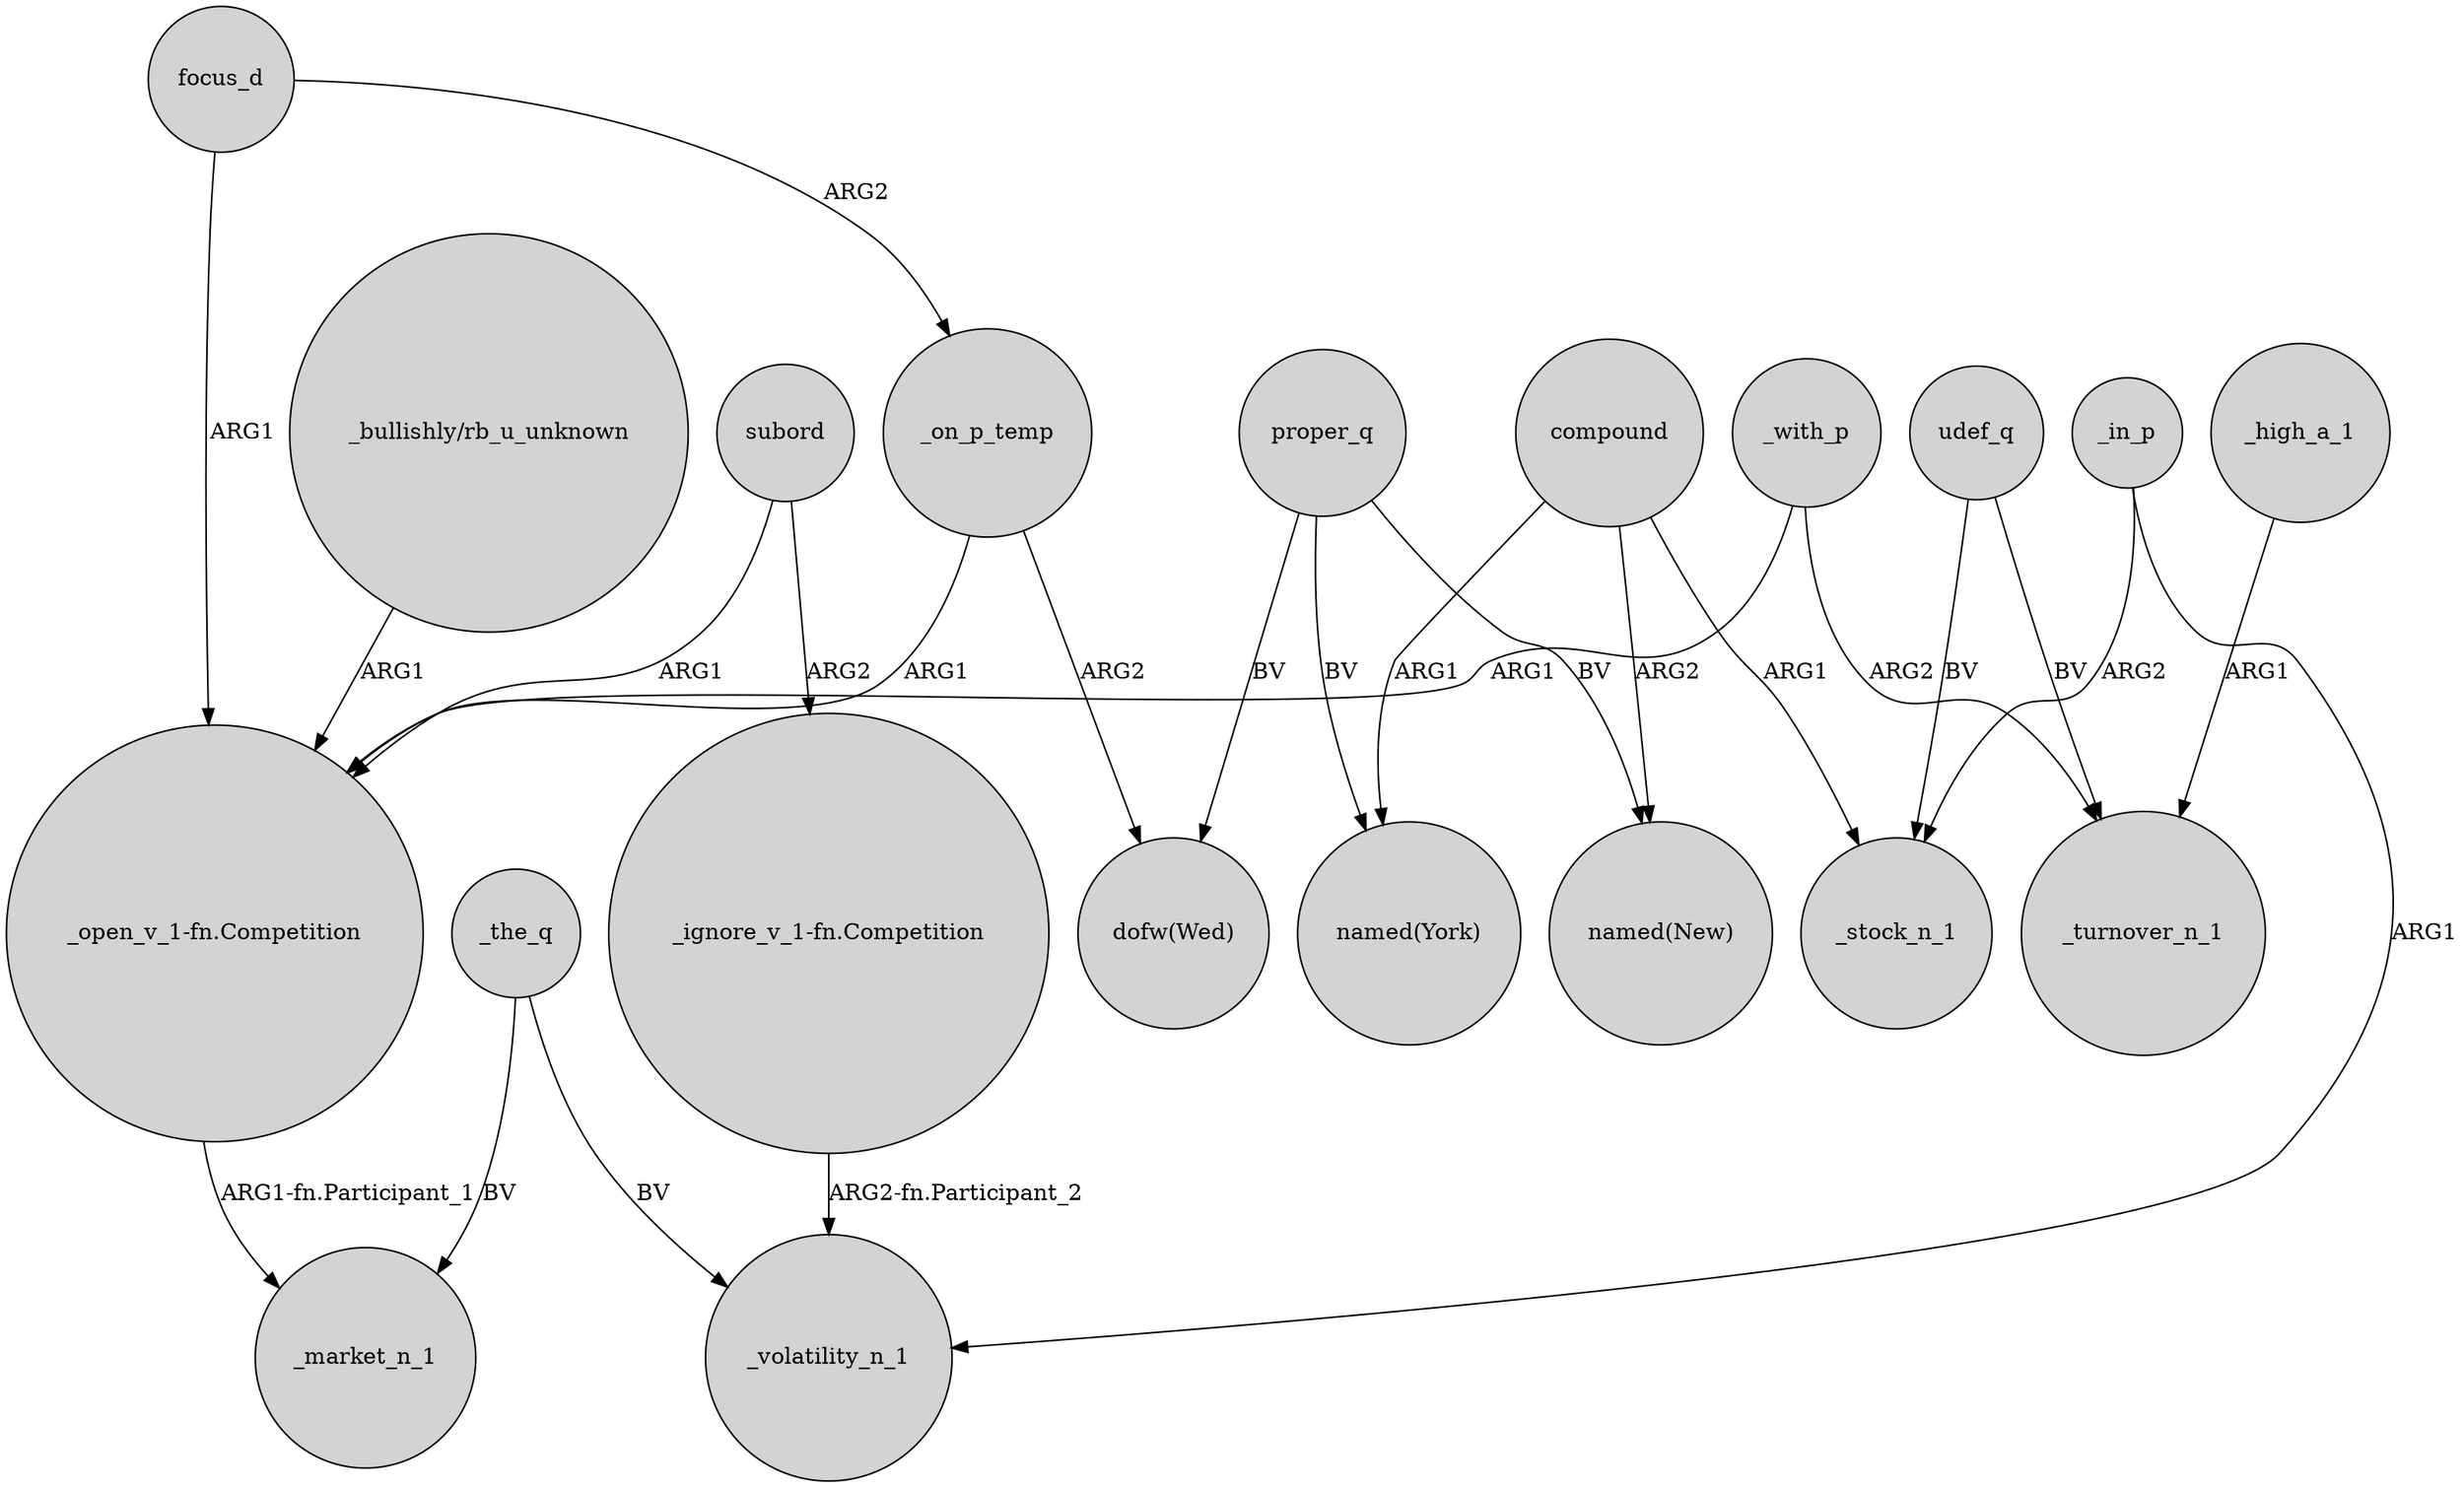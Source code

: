 digraph {
	node [shape=circle style=filled]
	"_open_v_1-fn.Competition" -> _market_n_1 [label="ARG1-fn.Participant_1"]
	focus_d -> _on_p_temp [label=ARG2]
	_the_q -> _volatility_n_1 [label=BV]
	compound -> "named(New)" [label=ARG2]
	focus_d -> "_open_v_1-fn.Competition" [label=ARG1]
	proper_q -> "named(New)" [label=BV]
	udef_q -> _turnover_n_1 [label=BV]
	"_bullishly/rb_u_unknown" -> "_open_v_1-fn.Competition" [label=ARG1]
	_the_q -> _market_n_1 [label=BV]
	proper_q -> "named(York)" [label=BV]
	compound -> _stock_n_1 [label=ARG1]
	_in_p -> _volatility_n_1 [label=ARG1]
	_high_a_1 -> _turnover_n_1 [label=ARG1]
	"_ignore_v_1-fn.Competition" -> _volatility_n_1 [label="ARG2-fn.Participant_2"]
	udef_q -> _stock_n_1 [label=BV]
	subord -> "_open_v_1-fn.Competition" [label=ARG1]
	_in_p -> _stock_n_1 [label=ARG2]
	_with_p -> "_open_v_1-fn.Competition" [label=ARG1]
	proper_q -> "dofw(Wed)" [label=BV]
	_on_p_temp -> "dofw(Wed)" [label=ARG2]
	_on_p_temp -> "_open_v_1-fn.Competition" [label=ARG1]
	compound -> "named(York)" [label=ARG1]
	_with_p -> _turnover_n_1 [label=ARG2]
	subord -> "_ignore_v_1-fn.Competition" [label=ARG2]
}
